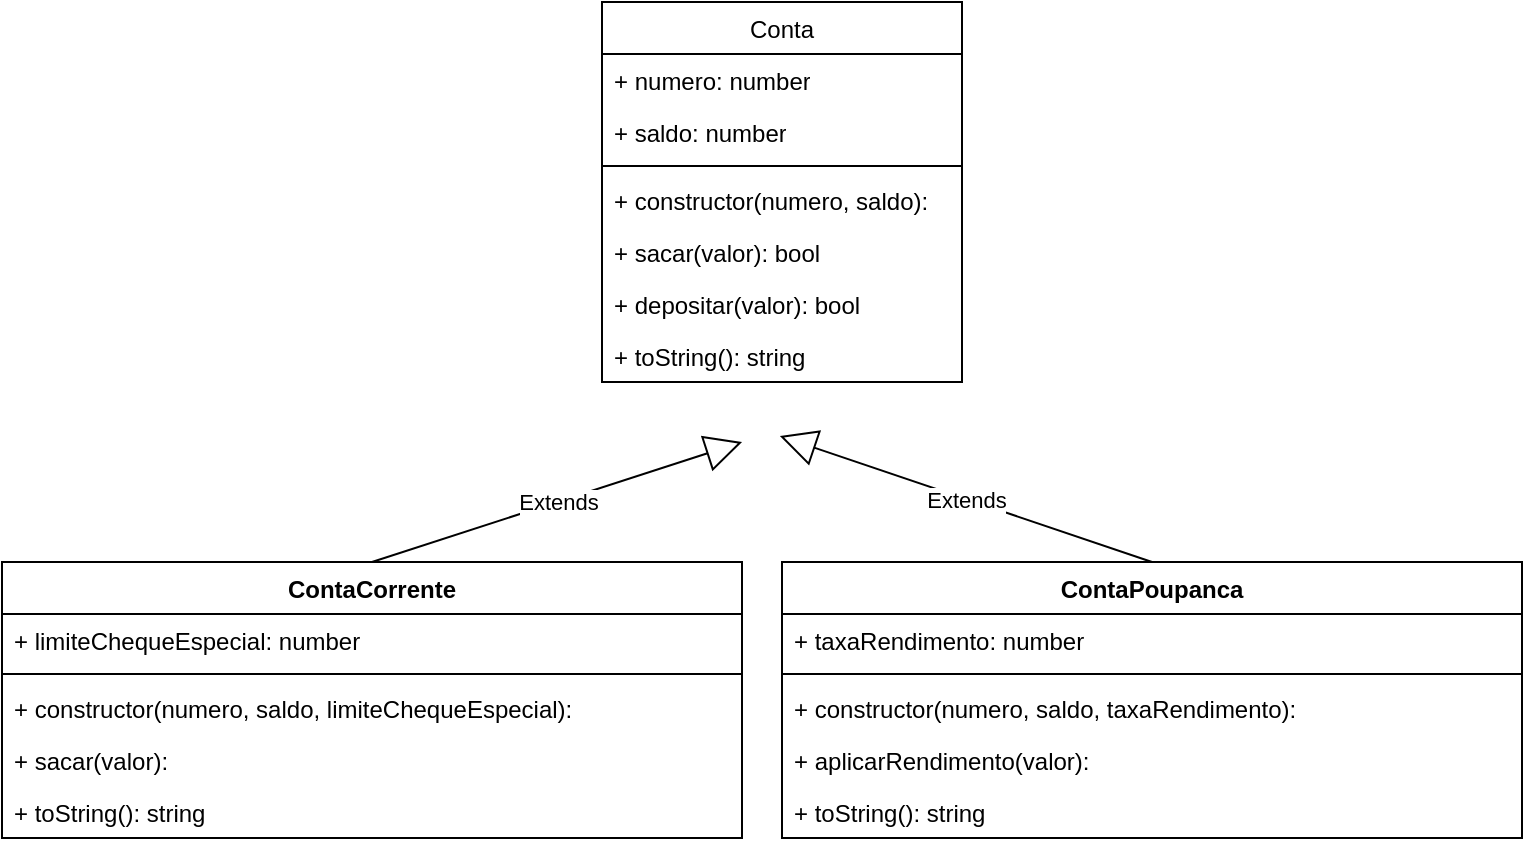 <mxfile>
    <diagram name="Página-1" id="bBKZ8OW2WzBzleCHmIlt">
        <mxGraphModel dx="628" dy="787" grid="1" gridSize="10" guides="1" tooltips="1" connect="1" arrows="1" fold="1" page="1" pageScale="1" pageWidth="827" pageHeight="1169" math="0" shadow="0">
            <root>
                <mxCell id="0"/>
                <mxCell id="1" parent="0"/>
                <mxCell id="MXSkEc4uu3Pn45r8Vd0b-1" value="Conta" style="swimlane;fontStyle=0;align=center;verticalAlign=top;childLayout=stackLayout;horizontal=1;startSize=26;horizontalStack=0;resizeParent=1;resizeParentMax=0;resizeLast=0;collapsible=1;marginBottom=0;whiteSpace=wrap;html=1;" parent="1" vertex="1">
                    <mxGeometry x="310" y="170" width="180" height="190" as="geometry"/>
                </mxCell>
                <mxCell id="MXSkEc4uu3Pn45r8Vd0b-2" value="+ numero: number" style="text;strokeColor=none;fillColor=none;align=left;verticalAlign=top;spacingLeft=4;spacingRight=4;overflow=hidden;rotatable=0;points=[[0,0.5],[1,0.5]];portConstraint=eastwest;whiteSpace=wrap;html=1;" parent="MXSkEc4uu3Pn45r8Vd0b-1" vertex="1">
                    <mxGeometry y="26" width="180" height="26" as="geometry"/>
                </mxCell>
                <mxCell id="MXSkEc4uu3Pn45r8Vd0b-5" value="+ saldo: number" style="text;strokeColor=none;fillColor=none;align=left;verticalAlign=top;spacingLeft=4;spacingRight=4;overflow=hidden;rotatable=0;points=[[0,0.5],[1,0.5]];portConstraint=eastwest;whiteSpace=wrap;html=1;" parent="MXSkEc4uu3Pn45r8Vd0b-1" vertex="1">
                    <mxGeometry y="52" width="180" height="26" as="geometry"/>
                </mxCell>
                <mxCell id="MXSkEc4uu3Pn45r8Vd0b-3" value="" style="line;strokeWidth=1;fillColor=none;align=left;verticalAlign=middle;spacingTop=-1;spacingLeft=3;spacingRight=3;rotatable=0;labelPosition=right;points=[];portConstraint=eastwest;strokeColor=inherit;" parent="MXSkEc4uu3Pn45r8Vd0b-1" vertex="1">
                    <mxGeometry y="78" width="180" height="8" as="geometry"/>
                </mxCell>
                <mxCell id="MXSkEc4uu3Pn45r8Vd0b-4" value="+ constructor(numero, saldo):&amp;nbsp;" style="text;strokeColor=none;fillColor=none;align=left;verticalAlign=top;spacingLeft=4;spacingRight=4;overflow=hidden;rotatable=0;points=[[0,0.5],[1,0.5]];portConstraint=eastwest;whiteSpace=wrap;html=1;" parent="MXSkEc4uu3Pn45r8Vd0b-1" vertex="1">
                    <mxGeometry y="86" width="180" height="26" as="geometry"/>
                </mxCell>
                <mxCell id="MXSkEc4uu3Pn45r8Vd0b-6" value="+ sacar(valor): bool&amp;nbsp;" style="text;strokeColor=none;fillColor=none;align=left;verticalAlign=top;spacingLeft=4;spacingRight=4;overflow=hidden;rotatable=0;points=[[0,0.5],[1,0.5]];portConstraint=eastwest;whiteSpace=wrap;html=1;" parent="MXSkEc4uu3Pn45r8Vd0b-1" vertex="1">
                    <mxGeometry y="112" width="180" height="26" as="geometry"/>
                </mxCell>
                <mxCell id="MXSkEc4uu3Pn45r8Vd0b-7" value="+ depositar(valor): bool&amp;nbsp;" style="text;strokeColor=none;fillColor=none;align=left;verticalAlign=top;spacingLeft=4;spacingRight=4;overflow=hidden;rotatable=0;points=[[0,0.5],[1,0.5]];portConstraint=eastwest;whiteSpace=wrap;html=1;" parent="MXSkEc4uu3Pn45r8Vd0b-1" vertex="1">
                    <mxGeometry y="138" width="180" height="26" as="geometry"/>
                </mxCell>
                <mxCell id="MXSkEc4uu3Pn45r8Vd0b-8" value="+ toString(): string&amp;nbsp;" style="text;strokeColor=none;fillColor=none;align=left;verticalAlign=top;spacingLeft=4;spacingRight=4;overflow=hidden;rotatable=0;points=[[0,0.5],[1,0.5]];portConstraint=eastwest;whiteSpace=wrap;html=1;" parent="MXSkEc4uu3Pn45r8Vd0b-1" vertex="1">
                    <mxGeometry y="164" width="180" height="26" as="geometry"/>
                </mxCell>
                <mxCell id="MXSkEc4uu3Pn45r8Vd0b-9" value="ContaCorrente" style="swimlane;fontStyle=1;align=center;verticalAlign=top;childLayout=stackLayout;horizontal=1;startSize=26;horizontalStack=0;resizeParent=1;resizeParentMax=0;resizeLast=0;collapsible=1;marginBottom=0;whiteSpace=wrap;html=1;" parent="1" vertex="1">
                    <mxGeometry x="10" y="450" width="370" height="138" as="geometry"/>
                </mxCell>
                <mxCell id="MXSkEc4uu3Pn45r8Vd0b-10" value="+ limiteChequeEspecial: number" style="text;strokeColor=none;fillColor=none;align=left;verticalAlign=top;spacingLeft=4;spacingRight=4;overflow=hidden;rotatable=0;points=[[0,0.5],[1,0.5]];portConstraint=eastwest;whiteSpace=wrap;html=1;" parent="MXSkEc4uu3Pn45r8Vd0b-9" vertex="1">
                    <mxGeometry y="26" width="370" height="26" as="geometry"/>
                </mxCell>
                <mxCell id="MXSkEc4uu3Pn45r8Vd0b-11" value="" style="line;strokeWidth=1;fillColor=none;align=left;verticalAlign=middle;spacingTop=-1;spacingLeft=3;spacingRight=3;rotatable=0;labelPosition=right;points=[];portConstraint=eastwest;strokeColor=inherit;" parent="MXSkEc4uu3Pn45r8Vd0b-9" vertex="1">
                    <mxGeometry y="52" width="370" height="8" as="geometry"/>
                </mxCell>
                <mxCell id="MXSkEc4uu3Pn45r8Vd0b-12" value="+ constructor(numero, saldo, limiteChequeEspecial):&amp;nbsp;" style="text;strokeColor=none;fillColor=none;align=left;verticalAlign=top;spacingLeft=4;spacingRight=4;overflow=hidden;rotatable=0;points=[[0,0.5],[1,0.5]];portConstraint=eastwest;whiteSpace=wrap;html=1;" parent="MXSkEc4uu3Pn45r8Vd0b-9" vertex="1">
                    <mxGeometry y="60" width="370" height="26" as="geometry"/>
                </mxCell>
                <mxCell id="MXSkEc4uu3Pn45r8Vd0b-14" value="+ sacar(valor):&amp;nbsp;" style="text;strokeColor=none;fillColor=none;align=left;verticalAlign=top;spacingLeft=4;spacingRight=4;overflow=hidden;rotatable=0;points=[[0,0.5],[1,0.5]];portConstraint=eastwest;whiteSpace=wrap;html=1;" parent="MXSkEc4uu3Pn45r8Vd0b-9" vertex="1">
                    <mxGeometry y="86" width="370" height="26" as="geometry"/>
                </mxCell>
                <mxCell id="MXSkEc4uu3Pn45r8Vd0b-13" value="+ toString(): string" style="text;strokeColor=none;fillColor=none;align=left;verticalAlign=top;spacingLeft=4;spacingRight=4;overflow=hidden;rotatable=0;points=[[0,0.5],[1,0.5]];portConstraint=eastwest;whiteSpace=wrap;html=1;" parent="MXSkEc4uu3Pn45r8Vd0b-9" vertex="1">
                    <mxGeometry y="112" width="370" height="26" as="geometry"/>
                </mxCell>
                <mxCell id="MXSkEc4uu3Pn45r8Vd0b-15" value="ContaPoupanca" style="swimlane;fontStyle=1;align=center;verticalAlign=top;childLayout=stackLayout;horizontal=1;startSize=26;horizontalStack=0;resizeParent=1;resizeParentMax=0;resizeLast=0;collapsible=1;marginBottom=0;whiteSpace=wrap;html=1;" parent="1" vertex="1">
                    <mxGeometry x="400" y="450" width="370" height="138" as="geometry">
                        <mxRectangle x="400" y="450" width="130" height="30" as="alternateBounds"/>
                    </mxGeometry>
                </mxCell>
                <mxCell id="MXSkEc4uu3Pn45r8Vd0b-16" value="+ taxaRendimento: number" style="text;strokeColor=none;fillColor=none;align=left;verticalAlign=top;spacingLeft=4;spacingRight=4;overflow=hidden;rotatable=0;points=[[0,0.5],[1,0.5]];portConstraint=eastwest;whiteSpace=wrap;html=1;" parent="MXSkEc4uu3Pn45r8Vd0b-15" vertex="1">
                    <mxGeometry y="26" width="370" height="26" as="geometry"/>
                </mxCell>
                <mxCell id="MXSkEc4uu3Pn45r8Vd0b-17" value="" style="line;strokeWidth=1;fillColor=none;align=left;verticalAlign=middle;spacingTop=-1;spacingLeft=3;spacingRight=3;rotatable=0;labelPosition=right;points=[];portConstraint=eastwest;strokeColor=inherit;" parent="MXSkEc4uu3Pn45r8Vd0b-15" vertex="1">
                    <mxGeometry y="52" width="370" height="8" as="geometry"/>
                </mxCell>
                <mxCell id="MXSkEc4uu3Pn45r8Vd0b-18" value="+ constructor(numero, saldo, taxaRendimento):&amp;nbsp;" style="text;strokeColor=none;fillColor=none;align=left;verticalAlign=top;spacingLeft=4;spacingRight=4;overflow=hidden;rotatable=0;points=[[0,0.5],[1,0.5]];portConstraint=eastwest;whiteSpace=wrap;html=1;" parent="MXSkEc4uu3Pn45r8Vd0b-15" vertex="1">
                    <mxGeometry y="60" width="370" height="26" as="geometry"/>
                </mxCell>
                <mxCell id="MXSkEc4uu3Pn45r8Vd0b-19" value="+ aplicarRendimento(valor):&amp;nbsp;" style="text;strokeColor=none;fillColor=none;align=left;verticalAlign=top;spacingLeft=4;spacingRight=4;overflow=hidden;rotatable=0;points=[[0,0.5],[1,0.5]];portConstraint=eastwest;whiteSpace=wrap;html=1;" parent="MXSkEc4uu3Pn45r8Vd0b-15" vertex="1">
                    <mxGeometry y="86" width="370" height="26" as="geometry"/>
                </mxCell>
                <mxCell id="MXSkEc4uu3Pn45r8Vd0b-20" value="+ toString(): string" style="text;strokeColor=none;fillColor=none;align=left;verticalAlign=top;spacingLeft=4;spacingRight=4;overflow=hidden;rotatable=0;points=[[0,0.5],[1,0.5]];portConstraint=eastwest;whiteSpace=wrap;html=1;" parent="MXSkEc4uu3Pn45r8Vd0b-15" vertex="1">
                    <mxGeometry y="112" width="370" height="26" as="geometry"/>
                </mxCell>
                <mxCell id="MXSkEc4uu3Pn45r8Vd0b-28" value="Extends" style="endArrow=block;endSize=16;endFill=0;html=1;rounded=0;exitX=0.5;exitY=0;exitDx=0;exitDy=0;entryX=0.389;entryY=1.154;entryDx=0;entryDy=0;entryPerimeter=0;" parent="1" source="MXSkEc4uu3Pn45r8Vd0b-9" edge="1">
                    <mxGeometry width="160" relative="1" as="geometry">
                        <mxPoint x="310" y="390" as="sourcePoint"/>
                        <mxPoint x="380.02" y="390.004" as="targetPoint"/>
                    </mxGeometry>
                </mxCell>
                <mxCell id="MXSkEc4uu3Pn45r8Vd0b-29" value="Extends" style="endArrow=block;endSize=16;endFill=0;html=1;rounded=0;exitX=0.5;exitY=0;exitDx=0;exitDy=0;entryX=0.494;entryY=1.038;entryDx=0;entryDy=0;entryPerimeter=0;" parent="1" source="MXSkEc4uu3Pn45r8Vd0b-15" edge="1">
                    <mxGeometry width="160" relative="1" as="geometry">
                        <mxPoint x="482.5" y="440" as="sourcePoint"/>
                        <mxPoint x="398.92" y="386.988" as="targetPoint"/>
                    </mxGeometry>
                </mxCell>
            </root>
        </mxGraphModel>
    </diagram>
</mxfile>
